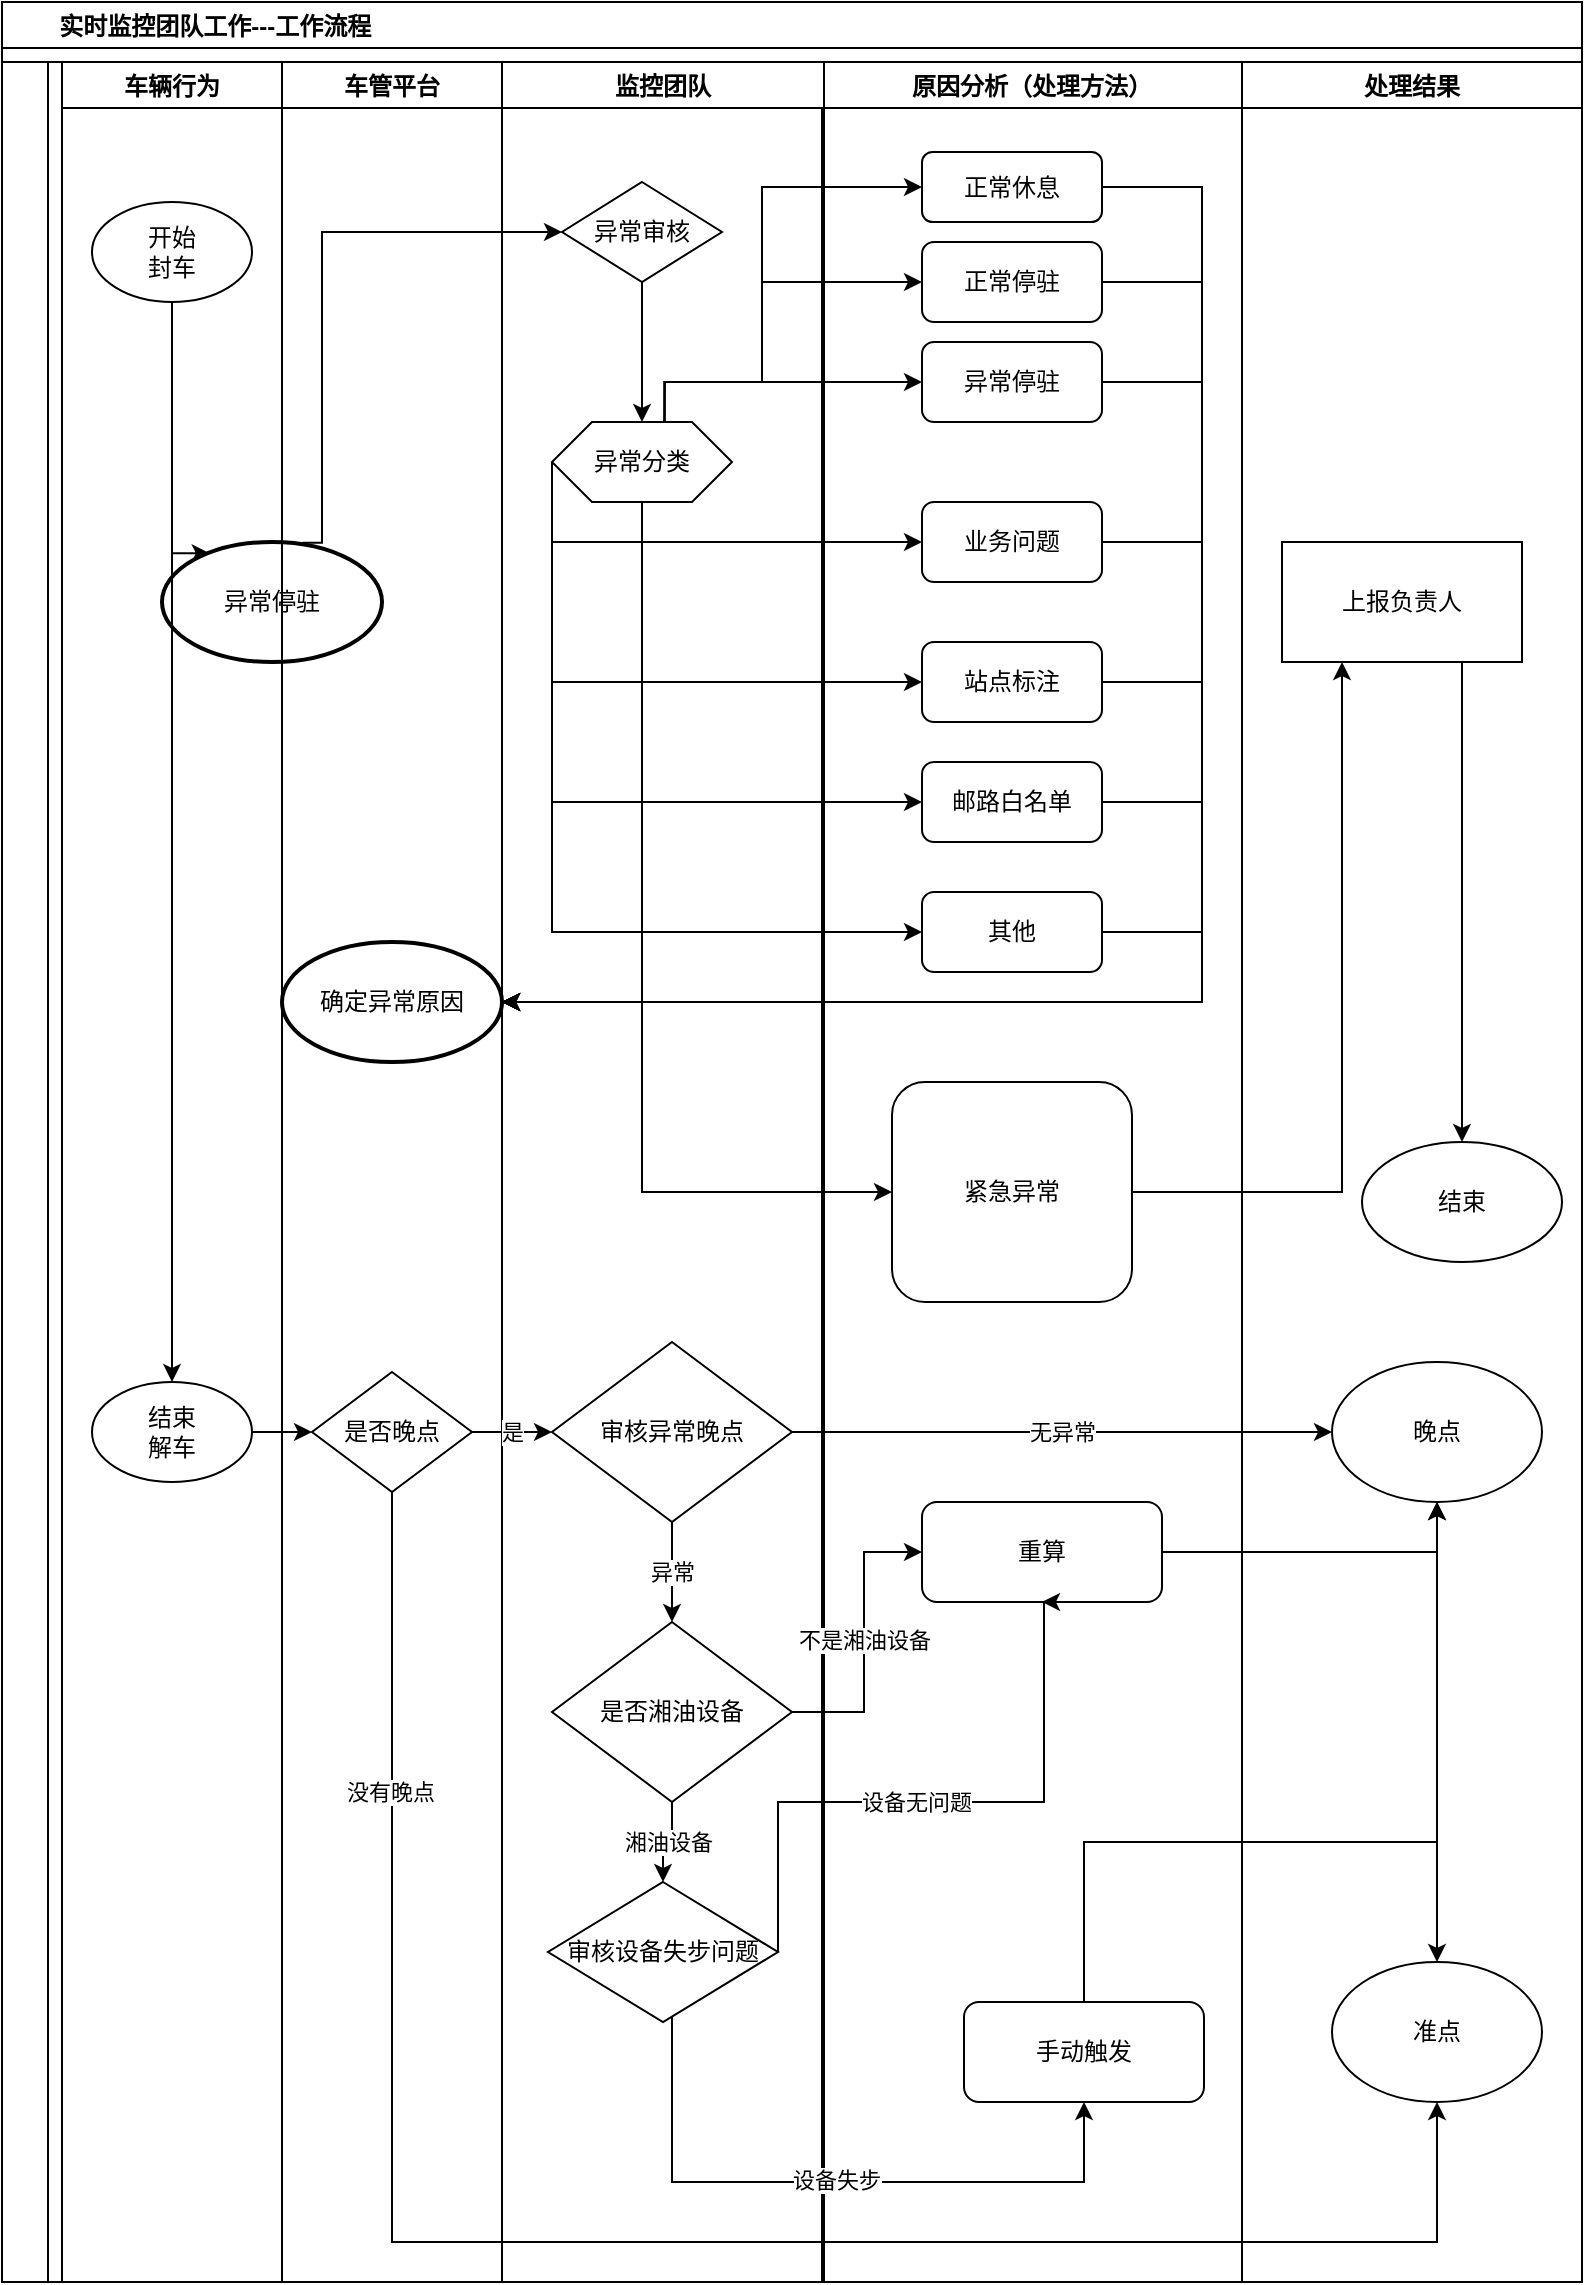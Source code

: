 <mxfile version="14.7.6" type="github">
  <diagram id="C5RBs43oDa-KdzZeNtuy" name="Page-1">
    <mxGraphModel dx="1331" dy="825" grid="1" gridSize="10" guides="1" tooltips="1" connect="1" arrows="1" fold="1" page="1" pageScale="1" pageWidth="827" pageHeight="1169" math="0" shadow="0">
      <root>
        <mxCell id="WIyWlLk6GJQsqaUBKTNV-0" />
        <mxCell id="WIyWlLk6GJQsqaUBKTNV-1" parent="WIyWlLk6GJQsqaUBKTNV-0" />
        <mxCell id="Ie-IbSEFdLj7QfXEva1Y-26" value="        实时监控团队工作---工作流程" style="swimlane;align=left;" parent="WIyWlLk6GJQsqaUBKTNV-1" vertex="1">
          <mxGeometry x="19" y="10" width="790" height="1140" as="geometry">
            <mxRectangle x="150" y="120" width="220" height="23" as="alternateBounds" />
          </mxGeometry>
        </mxCell>
        <mxCell id="Ie-IbSEFdLj7QfXEva1Y-24" value="" style="swimlane;horizontal=0;align=center;" parent="Ie-IbSEFdLj7QfXEva1Y-26" vertex="1">
          <mxGeometry y="30" width="790" height="1110" as="geometry">
            <mxRectangle y="30" width="50" height="40" as="alternateBounds" />
          </mxGeometry>
        </mxCell>
        <mxCell id="Ie-IbSEFdLj7QfXEva1Y-27" value="车管平台" style="swimlane;align=center;" parent="Ie-IbSEFdLj7QfXEva1Y-24" vertex="1">
          <mxGeometry x="140" width="110" height="1110" as="geometry">
            <mxRectangle x="140" width="80" height="23" as="alternateBounds" />
          </mxGeometry>
        </mxCell>
        <mxCell id="iGTC9QSFZF_P_z82Csxe-10" value="确定异常原因" style="strokeWidth=2;html=1;shape=mxgraph.flowchart.start_1;whiteSpace=wrap;align=center;" vertex="1" parent="Ie-IbSEFdLj7QfXEva1Y-27">
          <mxGeometry y="440" width="110" height="60" as="geometry" />
        </mxCell>
        <mxCell id="Ie-IbSEFdLj7QfXEva1Y-31" value="异常停驻" style="strokeWidth=2;html=1;shape=mxgraph.flowchart.start_1;whiteSpace=wrap;align=center;" parent="Ie-IbSEFdLj7QfXEva1Y-27" vertex="1">
          <mxGeometry x="-60" y="240" width="110" height="60" as="geometry" />
        </mxCell>
        <mxCell id="iGTC9QSFZF_P_z82Csxe-152" value="是否晚点" style="rhombus;whiteSpace=wrap;html=1;sketch=0;fillColor=none;" vertex="1" parent="Ie-IbSEFdLj7QfXEva1Y-27">
          <mxGeometry x="15" y="655" width="80" height="60" as="geometry" />
        </mxCell>
        <mxCell id="Ie-IbSEFdLj7QfXEva1Y-28" value="原因分析（处理方法）" style="swimlane;align=center;" parent="Ie-IbSEFdLj7QfXEva1Y-24" vertex="1">
          <mxGeometry x="410" width="210" height="1110" as="geometry">
            <mxRectangle x="410" width="80" height="23" as="alternateBounds" />
          </mxGeometry>
        </mxCell>
        <mxCell id="Mf_jcri2lqG_OXVDrL9m-1" value="正常休息" style="rounded=1;whiteSpace=wrap;html=1;" parent="Ie-IbSEFdLj7QfXEva1Y-28" vertex="1">
          <mxGeometry x="50" y="45" width="90" height="35" as="geometry" />
        </mxCell>
        <mxCell id="Mf_jcri2lqG_OXVDrL9m-4" value="正常停驻" style="rounded=1;whiteSpace=wrap;html=1;" parent="Ie-IbSEFdLj7QfXEva1Y-28" vertex="1">
          <mxGeometry x="50" y="90" width="90" height="40" as="geometry" />
        </mxCell>
        <mxCell id="iGTC9QSFZF_P_z82Csxe-1" value="其他" style="rounded=1;whiteSpace=wrap;html=1;" vertex="1" parent="Ie-IbSEFdLj7QfXEva1Y-28">
          <mxGeometry x="50" y="415" width="90" height="40" as="geometry" />
        </mxCell>
        <mxCell id="iGTC9QSFZF_P_z82Csxe-2" value="站点标注" style="rounded=1;whiteSpace=wrap;html=1;" vertex="1" parent="Ie-IbSEFdLj7QfXEva1Y-28">
          <mxGeometry x="50" y="290" width="90" height="40" as="geometry" />
        </mxCell>
        <mxCell id="iGTC9QSFZF_P_z82Csxe-3" value="业务问题" style="rounded=1;whiteSpace=wrap;html=1;" vertex="1" parent="Ie-IbSEFdLj7QfXEva1Y-28">
          <mxGeometry x="50" y="220" width="90" height="40" as="geometry" />
        </mxCell>
        <mxCell id="iGTC9QSFZF_P_z82Csxe-4" value="邮路白名单" style="rounded=1;whiteSpace=wrap;html=1;" vertex="1" parent="Ie-IbSEFdLj7QfXEva1Y-28">
          <mxGeometry x="50" y="350" width="90" height="40" as="geometry" />
        </mxCell>
        <mxCell id="iGTC9QSFZF_P_z82Csxe-27" value="紧急异常" style="rounded=1;whiteSpace=wrap;html=1;" vertex="1" parent="Ie-IbSEFdLj7QfXEva1Y-28">
          <mxGeometry x="35" y="510" width="120" height="110" as="geometry" />
        </mxCell>
        <mxCell id="iGTC9QSFZF_P_z82Csxe-0" value="异常停驻" style="rounded=1;whiteSpace=wrap;html=1;" vertex="1" parent="Ie-IbSEFdLj7QfXEva1Y-28">
          <mxGeometry x="50" y="140" width="90" height="40" as="geometry" />
        </mxCell>
        <mxCell id="iGTC9QSFZF_P_z82Csxe-174" value="重算" style="rounded=1;whiteSpace=wrap;html=1;" vertex="1" parent="Ie-IbSEFdLj7QfXEva1Y-28">
          <mxGeometry x="50" y="720" width="120" height="50" as="geometry" />
        </mxCell>
        <mxCell id="iGTC9QSFZF_P_z82Csxe-179" value="手动触发" style="rounded=1;whiteSpace=wrap;html=1;" vertex="1" parent="Ie-IbSEFdLj7QfXEva1Y-28">
          <mxGeometry x="71" y="970" width="120" height="50" as="geometry" />
        </mxCell>
        <mxCell id="Ie-IbSEFdLj7QfXEva1Y-29" value="处理结果" style="swimlane;align=center;" parent="Ie-IbSEFdLj7QfXEva1Y-24" vertex="1">
          <mxGeometry x="620" width="170" height="1110" as="geometry">
            <mxRectangle x="346" width="70" height="23" as="alternateBounds" />
          </mxGeometry>
        </mxCell>
        <mxCell id="iGTC9QSFZF_P_z82Csxe-42" value="上报负责人" style="rounded=0;whiteSpace=wrap;html=1;" vertex="1" parent="Ie-IbSEFdLj7QfXEva1Y-29">
          <mxGeometry x="20" y="240" width="120" height="60" as="geometry" />
        </mxCell>
        <mxCell id="iGTC9QSFZF_P_z82Csxe-45" value="结束" style="ellipse;whiteSpace=wrap;html=1;" vertex="1" parent="Ie-IbSEFdLj7QfXEva1Y-29">
          <mxGeometry x="60" y="540" width="100" height="60" as="geometry" />
        </mxCell>
        <mxCell id="iGTC9QSFZF_P_z82Csxe-44" style="edgeStyle=orthogonalEdgeStyle;rounded=0;orthogonalLoop=1;jettySize=auto;html=1;exitX=0.75;exitY=1;exitDx=0;exitDy=0;entryX=0.5;entryY=0;entryDx=0;entryDy=0;" edge="1" parent="Ie-IbSEFdLj7QfXEva1Y-29" source="iGTC9QSFZF_P_z82Csxe-42" target="iGTC9QSFZF_P_z82Csxe-45">
          <mxGeometry relative="1" as="geometry">
            <mxPoint x="110" y="530" as="targetPoint" />
            <Array as="points" />
          </mxGeometry>
        </mxCell>
        <mxCell id="iGTC9QSFZF_P_z82Csxe-163" value="晚点" style="ellipse;whiteSpace=wrap;html=1;sketch=0;fillColor=none;" vertex="1" parent="Ie-IbSEFdLj7QfXEva1Y-29">
          <mxGeometry x="45" y="650" width="105" height="70" as="geometry" />
        </mxCell>
        <mxCell id="iGTC9QSFZF_P_z82Csxe-191" value="准点" style="ellipse;whiteSpace=wrap;html=1;sketch=0;fillColor=none;" vertex="1" parent="Ie-IbSEFdLj7QfXEva1Y-29">
          <mxGeometry x="45" y="950" width="105" height="70" as="geometry" />
        </mxCell>
        <mxCell id="Ie-IbSEFdLj7QfXEva1Y-30" value="监控团队" style="swimlane;align=center;" parent="Ie-IbSEFdLj7QfXEva1Y-24" vertex="1">
          <mxGeometry x="250" width="161" height="1110" as="geometry">
            <mxRectangle x="250" width="80" height="23" as="alternateBounds" />
          </mxGeometry>
        </mxCell>
        <mxCell id="Ie-IbSEFdLj7QfXEva1Y-38" value="异常审核" style="rhombus;whiteSpace=wrap;html=1;align=center;" parent="Ie-IbSEFdLj7QfXEva1Y-30" vertex="1">
          <mxGeometry x="30" y="60" width="80" height="50" as="geometry" />
        </mxCell>
        <mxCell id="Ie-IbSEFdLj7QfXEva1Y-39" value="异常分类" style="shape=hexagon;perimeter=hexagonPerimeter2;whiteSpace=wrap;html=1;fixedSize=1;" parent="Ie-IbSEFdLj7QfXEva1Y-30" vertex="1">
          <mxGeometry x="25" y="180" width="90" height="40" as="geometry" />
        </mxCell>
        <mxCell id="Ie-IbSEFdLj7QfXEva1Y-40" value="" style="edgeStyle=orthogonalEdgeStyle;rounded=0;orthogonalLoop=1;jettySize=auto;html=1;" parent="Ie-IbSEFdLj7QfXEva1Y-30" source="Ie-IbSEFdLj7QfXEva1Y-38" target="Ie-IbSEFdLj7QfXEva1Y-39" edge="1">
          <mxGeometry relative="1" as="geometry" />
        </mxCell>
        <mxCell id="iGTC9QSFZF_P_z82Csxe-190" value="异常" style="edgeStyle=orthogonalEdgeStyle;rounded=0;orthogonalLoop=1;jettySize=auto;html=1;exitX=0.5;exitY=1;exitDx=0;exitDy=0;entryX=0.5;entryY=0;entryDx=0;entryDy=0;" edge="1" parent="Ie-IbSEFdLj7QfXEva1Y-30" source="iGTC9QSFZF_P_z82Csxe-161" target="iGTC9QSFZF_P_z82Csxe-170">
          <mxGeometry relative="1" as="geometry" />
        </mxCell>
        <mxCell id="iGTC9QSFZF_P_z82Csxe-161" value="审核异常晚点" style="rhombus;whiteSpace=wrap;html=1;sketch=0;fillColor=none;" vertex="1" parent="Ie-IbSEFdLj7QfXEva1Y-30">
          <mxGeometry x="25" y="640" width="120" height="90" as="geometry" />
        </mxCell>
        <mxCell id="iGTC9QSFZF_P_z82Csxe-173" value="湘油设备" style="edgeStyle=orthogonalEdgeStyle;rounded=0;orthogonalLoop=1;jettySize=auto;html=1;entryX=0.5;entryY=0;entryDx=0;entryDy=0;" edge="1" parent="Ie-IbSEFdLj7QfXEva1Y-30" source="iGTC9QSFZF_P_z82Csxe-170" target="iGTC9QSFZF_P_z82Csxe-172">
          <mxGeometry relative="1" as="geometry" />
        </mxCell>
        <mxCell id="iGTC9QSFZF_P_z82Csxe-170" value="是否湘油设备" style="rhombus;whiteSpace=wrap;html=1;sketch=0;fillColor=none;" vertex="1" parent="Ie-IbSEFdLj7QfXEva1Y-30">
          <mxGeometry x="25" y="780" width="120" height="90" as="geometry" />
        </mxCell>
        <mxCell id="iGTC9QSFZF_P_z82Csxe-172" value="审核设备失步问题" style="rhombus;whiteSpace=wrap;html=1;sketch=0;fillColor=none;" vertex="1" parent="Ie-IbSEFdLj7QfXEva1Y-30">
          <mxGeometry x="23" y="910" width="115" height="70" as="geometry" />
        </mxCell>
        <mxCell id="Ie-IbSEFdLj7QfXEva1Y-37" style="edgeStyle=orthogonalEdgeStyle;rounded=0;orthogonalLoop=1;jettySize=auto;html=1;exitX=0.638;exitY=0.007;exitDx=0;exitDy=0;exitPerimeter=0;" parent="Ie-IbSEFdLj7QfXEva1Y-24" source="Ie-IbSEFdLj7QfXEva1Y-31" target="Ie-IbSEFdLj7QfXEva1Y-38" edge="1">
          <mxGeometry relative="1" as="geometry">
            <mxPoint x="350" y="70" as="targetPoint" />
            <Array as="points">
              <mxPoint x="160" y="240" />
              <mxPoint x="160" y="85" />
            </Array>
          </mxGeometry>
        </mxCell>
        <mxCell id="iGTC9QSFZF_P_z82Csxe-9" style="edgeStyle=orthogonalEdgeStyle;rounded=0;orthogonalLoop=1;jettySize=auto;html=1;exitX=0;exitY=0.5;exitDx=0;exitDy=0;entryX=0;entryY=0.5;entryDx=0;entryDy=0;" edge="1" parent="Ie-IbSEFdLj7QfXEva1Y-24" source="Ie-IbSEFdLj7QfXEva1Y-39" target="iGTC9QSFZF_P_z82Csxe-1">
          <mxGeometry relative="1" as="geometry">
            <Array as="points">
              <mxPoint x="275" y="435" />
            </Array>
          </mxGeometry>
        </mxCell>
        <mxCell id="iGTC9QSFZF_P_z82Csxe-11" style="edgeStyle=orthogonalEdgeStyle;rounded=0;orthogonalLoop=1;jettySize=auto;html=1;exitX=1;exitY=0.5;exitDx=0;exitDy=0;entryX=1;entryY=0.5;entryDx=0;entryDy=0;entryPerimeter=0;" edge="1" parent="Ie-IbSEFdLj7QfXEva1Y-24" source="iGTC9QSFZF_P_z82Csxe-1" target="iGTC9QSFZF_P_z82Csxe-10">
          <mxGeometry relative="1" as="geometry">
            <mxPoint x="210" y="530" as="targetPoint" />
            <Array as="points">
              <mxPoint x="600" y="435" />
              <mxPoint x="600" y="470" />
            </Array>
          </mxGeometry>
        </mxCell>
        <mxCell id="iGTC9QSFZF_P_z82Csxe-13" style="edgeStyle=orthogonalEdgeStyle;rounded=0;orthogonalLoop=1;jettySize=auto;html=1;exitX=1;exitY=0.5;exitDx=0;exitDy=0;entryX=1;entryY=0.5;entryDx=0;entryDy=0;entryPerimeter=0;" edge="1" parent="Ie-IbSEFdLj7QfXEva1Y-24" source="iGTC9QSFZF_P_z82Csxe-2" target="iGTC9QSFZF_P_z82Csxe-10">
          <mxGeometry relative="1" as="geometry">
            <Array as="points">
              <mxPoint x="600" y="310" />
              <mxPoint x="600" y="470" />
            </Array>
          </mxGeometry>
        </mxCell>
        <mxCell id="iGTC9QSFZF_P_z82Csxe-14" style="edgeStyle=orthogonalEdgeStyle;rounded=0;orthogonalLoop=1;jettySize=auto;html=1;exitX=1;exitY=0.5;exitDx=0;exitDy=0;entryX=1;entryY=0.5;entryDx=0;entryDy=0;entryPerimeter=0;" edge="1" parent="Ie-IbSEFdLj7QfXEva1Y-24" source="iGTC9QSFZF_P_z82Csxe-4" target="iGTC9QSFZF_P_z82Csxe-10">
          <mxGeometry relative="1" as="geometry">
            <Array as="points">
              <mxPoint x="600" y="370" />
              <mxPoint x="600" y="470" />
            </Array>
          </mxGeometry>
        </mxCell>
        <mxCell id="iGTC9QSFZF_P_z82Csxe-15" style="edgeStyle=orthogonalEdgeStyle;rounded=0;orthogonalLoop=1;jettySize=auto;html=1;exitX=1;exitY=0.5;exitDx=0;exitDy=0;entryX=1;entryY=0.5;entryDx=0;entryDy=0;entryPerimeter=0;" edge="1" parent="Ie-IbSEFdLj7QfXEva1Y-24" source="iGTC9QSFZF_P_z82Csxe-3" target="iGTC9QSFZF_P_z82Csxe-10">
          <mxGeometry relative="1" as="geometry">
            <Array as="points">
              <mxPoint x="600" y="240" />
              <mxPoint x="600" y="470" />
            </Array>
          </mxGeometry>
        </mxCell>
        <mxCell id="iGTC9QSFZF_P_z82Csxe-18" style="edgeStyle=orthogonalEdgeStyle;rounded=0;orthogonalLoop=1;jettySize=auto;html=1;exitX=1;exitY=0.5;exitDx=0;exitDy=0;entryX=1;entryY=0.5;entryDx=0;entryDy=0;entryPerimeter=0;" edge="1" parent="Ie-IbSEFdLj7QfXEva1Y-24" source="Mf_jcri2lqG_OXVDrL9m-1" target="iGTC9QSFZF_P_z82Csxe-10">
          <mxGeometry relative="1" as="geometry">
            <Array as="points">
              <mxPoint x="600" y="63" />
              <mxPoint x="600" y="470" />
            </Array>
          </mxGeometry>
        </mxCell>
        <mxCell id="iGTC9QSFZF_P_z82Csxe-20" style="edgeStyle=orthogonalEdgeStyle;rounded=0;orthogonalLoop=1;jettySize=auto;html=1;exitX=1;exitY=0.5;exitDx=0;exitDy=0;entryX=1;entryY=0.5;entryDx=0;entryDy=0;entryPerimeter=0;" edge="1" parent="Ie-IbSEFdLj7QfXEva1Y-24" source="Mf_jcri2lqG_OXVDrL9m-4" target="iGTC9QSFZF_P_z82Csxe-10">
          <mxGeometry relative="1" as="geometry">
            <Array as="points">
              <mxPoint x="600" y="110" />
              <mxPoint x="600" y="470" />
            </Array>
          </mxGeometry>
        </mxCell>
        <mxCell id="iGTC9QSFZF_P_z82Csxe-21" style="edgeStyle=orthogonalEdgeStyle;rounded=0;orthogonalLoop=1;jettySize=auto;html=1;exitX=0.625;exitY=0;exitDx=0;exitDy=0;entryX=0;entryY=0.5;entryDx=0;entryDy=0;" edge="1" parent="Ie-IbSEFdLj7QfXEva1Y-24" source="Ie-IbSEFdLj7QfXEva1Y-39" target="Mf_jcri2lqG_OXVDrL9m-1">
          <mxGeometry relative="1" as="geometry">
            <Array as="points">
              <mxPoint x="331" y="160" />
              <mxPoint x="380" y="160" />
              <mxPoint x="380" y="63" />
            </Array>
          </mxGeometry>
        </mxCell>
        <mxCell id="iGTC9QSFZF_P_z82Csxe-23" style="edgeStyle=orthogonalEdgeStyle;rounded=0;orthogonalLoop=1;jettySize=auto;html=1;exitX=0.625;exitY=0;exitDx=0;exitDy=0;entryX=0;entryY=0.5;entryDx=0;entryDy=0;" edge="1" parent="Ie-IbSEFdLj7QfXEva1Y-24" source="Ie-IbSEFdLj7QfXEva1Y-39" target="Mf_jcri2lqG_OXVDrL9m-4">
          <mxGeometry relative="1" as="geometry">
            <Array as="points">
              <mxPoint x="331" y="160" />
              <mxPoint x="380" y="160" />
              <mxPoint x="380" y="110" />
            </Array>
          </mxGeometry>
        </mxCell>
        <mxCell id="iGTC9QSFZF_P_z82Csxe-28" style="edgeStyle=orthogonalEdgeStyle;rounded=0;orthogonalLoop=1;jettySize=auto;html=1;exitX=0.5;exitY=1;exitDx=0;exitDy=0;entryX=0;entryY=0.5;entryDx=0;entryDy=0;" edge="1" parent="Ie-IbSEFdLj7QfXEva1Y-24" source="Ie-IbSEFdLj7QfXEva1Y-39" target="iGTC9QSFZF_P_z82Csxe-27">
          <mxGeometry relative="1" as="geometry" />
        </mxCell>
        <mxCell id="iGTC9QSFZF_P_z82Csxe-29" style="edgeStyle=orthogonalEdgeStyle;rounded=0;orthogonalLoop=1;jettySize=auto;html=1;exitX=0;exitY=0.5;exitDx=0;exitDy=0;entryX=0;entryY=0.5;entryDx=0;entryDy=0;" edge="1" parent="Ie-IbSEFdLj7QfXEva1Y-24" source="Ie-IbSEFdLj7QfXEva1Y-39" target="iGTC9QSFZF_P_z82Csxe-2">
          <mxGeometry relative="1" as="geometry">
            <Array as="points">
              <mxPoint x="275" y="310" />
            </Array>
          </mxGeometry>
        </mxCell>
        <mxCell id="iGTC9QSFZF_P_z82Csxe-30" style="edgeStyle=orthogonalEdgeStyle;rounded=0;orthogonalLoop=1;jettySize=auto;html=1;exitX=0;exitY=0.5;exitDx=0;exitDy=0;entryX=0;entryY=0.5;entryDx=0;entryDy=0;" edge="1" parent="Ie-IbSEFdLj7QfXEva1Y-24" source="Ie-IbSEFdLj7QfXEva1Y-39" target="iGTC9QSFZF_P_z82Csxe-4">
          <mxGeometry relative="1" as="geometry">
            <Array as="points">
              <mxPoint x="275" y="370" />
            </Array>
          </mxGeometry>
        </mxCell>
        <mxCell id="iGTC9QSFZF_P_z82Csxe-31" style="edgeStyle=orthogonalEdgeStyle;rounded=0;orthogonalLoop=1;jettySize=auto;html=1;exitX=0;exitY=0.5;exitDx=0;exitDy=0;entryX=0;entryY=0.5;entryDx=0;entryDy=0;" edge="1" parent="Ie-IbSEFdLj7QfXEva1Y-24" source="Ie-IbSEFdLj7QfXEva1Y-39" target="iGTC9QSFZF_P_z82Csxe-3">
          <mxGeometry relative="1" as="geometry">
            <Array as="points">
              <mxPoint x="275" y="240" />
            </Array>
          </mxGeometry>
        </mxCell>
        <mxCell id="iGTC9QSFZF_P_z82Csxe-43" style="edgeStyle=orthogonalEdgeStyle;rounded=0;orthogonalLoop=1;jettySize=auto;html=1;exitX=1;exitY=0.5;exitDx=0;exitDy=0;entryX=0.25;entryY=1;entryDx=0;entryDy=0;" edge="1" parent="Ie-IbSEFdLj7QfXEva1Y-24" source="iGTC9QSFZF_P_z82Csxe-27" target="iGTC9QSFZF_P_z82Csxe-42">
          <mxGeometry relative="1" as="geometry">
            <mxPoint x="660" y="310" as="targetPoint" />
          </mxGeometry>
        </mxCell>
        <mxCell id="iGTC9QSFZF_P_z82Csxe-32" value="车辆行为" style="swimlane;align=center;" vertex="1" parent="Ie-IbSEFdLj7QfXEva1Y-24">
          <mxGeometry x="30" width="110" height="1110" as="geometry">
            <mxRectangle x="140" width="80" height="23" as="alternateBounds" />
          </mxGeometry>
        </mxCell>
        <mxCell id="iGTC9QSFZF_P_z82Csxe-151" style="edgeStyle=orthogonalEdgeStyle;rounded=0;orthogonalLoop=1;jettySize=auto;html=1;exitX=0.5;exitY=1;exitDx=0;exitDy=0;entryX=0.5;entryY=0;entryDx=0;entryDy=0;" edge="1" parent="iGTC9QSFZF_P_z82Csxe-32" source="iGTC9QSFZF_P_z82Csxe-148" target="iGTC9QSFZF_P_z82Csxe-150">
          <mxGeometry relative="1" as="geometry" />
        </mxCell>
        <mxCell id="iGTC9QSFZF_P_z82Csxe-148" value="开始&lt;br&gt;封车" style="ellipse;whiteSpace=wrap;html=1;sketch=0;fillColor=none;" vertex="1" parent="iGTC9QSFZF_P_z82Csxe-32">
          <mxGeometry x="15" y="70" width="80" height="50" as="geometry" />
        </mxCell>
        <mxCell id="iGTC9QSFZF_P_z82Csxe-150" value="结束&lt;br&gt;解车" style="ellipse;whiteSpace=wrap;html=1;sketch=0;fillColor=none;" vertex="1" parent="iGTC9QSFZF_P_z82Csxe-32">
          <mxGeometry x="15" y="660" width="80" height="50" as="geometry" />
        </mxCell>
        <mxCell id="iGTC9QSFZF_P_z82Csxe-24" style="edgeStyle=orthogonalEdgeStyle;rounded=0;orthogonalLoop=1;jettySize=auto;html=1;exitX=0.625;exitY=0;exitDx=0;exitDy=0;entryX=0;entryY=0.5;entryDx=0;entryDy=0;" edge="1" parent="Ie-IbSEFdLj7QfXEva1Y-24" source="Ie-IbSEFdLj7QfXEva1Y-39" target="iGTC9QSFZF_P_z82Csxe-0">
          <mxGeometry relative="1" as="geometry" />
        </mxCell>
        <mxCell id="iGTC9QSFZF_P_z82Csxe-35" style="edgeStyle=orthogonalEdgeStyle;rounded=0;orthogonalLoop=1;jettySize=auto;html=1;exitX=1;exitY=0.5;exitDx=0;exitDy=0;entryX=1;entryY=0.5;entryDx=0;entryDy=0;entryPerimeter=0;" edge="1" parent="Ie-IbSEFdLj7QfXEva1Y-24" source="iGTC9QSFZF_P_z82Csxe-0" target="iGTC9QSFZF_P_z82Csxe-10">
          <mxGeometry relative="1" as="geometry">
            <Array as="points">
              <mxPoint x="600" y="160" />
              <mxPoint x="600" y="470" />
            </Array>
          </mxGeometry>
        </mxCell>
        <mxCell id="iGTC9QSFZF_P_z82Csxe-149" style="edgeStyle=orthogonalEdgeStyle;rounded=0;orthogonalLoop=1;jettySize=auto;html=1;entryX=0.217;entryY=0.093;entryDx=0;entryDy=0;entryPerimeter=0;" edge="1" parent="Ie-IbSEFdLj7QfXEva1Y-24" source="iGTC9QSFZF_P_z82Csxe-148" target="Ie-IbSEFdLj7QfXEva1Y-31">
          <mxGeometry relative="1" as="geometry">
            <Array as="points">
              <mxPoint x="85" y="246" />
            </Array>
          </mxGeometry>
        </mxCell>
        <mxCell id="iGTC9QSFZF_P_z82Csxe-153" style="edgeStyle=orthogonalEdgeStyle;rounded=0;orthogonalLoop=1;jettySize=auto;html=1;exitX=1;exitY=0.5;exitDx=0;exitDy=0;" edge="1" parent="Ie-IbSEFdLj7QfXEva1Y-24" source="iGTC9QSFZF_P_z82Csxe-150" target="iGTC9QSFZF_P_z82Csxe-152">
          <mxGeometry relative="1" as="geometry" />
        </mxCell>
        <mxCell id="iGTC9QSFZF_P_z82Csxe-160" value="是" style="edgeStyle=orthogonalEdgeStyle;rounded=0;orthogonalLoop=1;jettySize=auto;html=1;exitX=1;exitY=0.5;exitDx=0;exitDy=0;entryX=0;entryY=0.5;entryDx=0;entryDy=0;" edge="1" parent="Ie-IbSEFdLj7QfXEva1Y-24" source="iGTC9QSFZF_P_z82Csxe-152" target="iGTC9QSFZF_P_z82Csxe-161">
          <mxGeometry relative="1" as="geometry">
            <mxPoint x="280" y="725" as="targetPoint" />
          </mxGeometry>
        </mxCell>
        <mxCell id="iGTC9QSFZF_P_z82Csxe-181" style="edgeStyle=orthogonalEdgeStyle;rounded=0;orthogonalLoop=1;jettySize=auto;html=1;" edge="1" parent="Ie-IbSEFdLj7QfXEva1Y-24" source="iGTC9QSFZF_P_z82Csxe-172" target="iGTC9QSFZF_P_z82Csxe-179">
          <mxGeometry relative="1" as="geometry">
            <Array as="points">
              <mxPoint x="335" y="1060" />
              <mxPoint x="541" y="1060" />
            </Array>
          </mxGeometry>
        </mxCell>
        <mxCell id="iGTC9QSFZF_P_z82Csxe-182" value="设备失步" style="edgeLabel;html=1;align=center;verticalAlign=middle;resizable=0;points=[];" vertex="1" connectable="0" parent="iGTC9QSFZF_P_z82Csxe-181">
          <mxGeometry x="-0.177" y="1" relative="1" as="geometry">
            <mxPoint x="29" as="offset" />
          </mxGeometry>
        </mxCell>
        <mxCell id="iGTC9QSFZF_P_z82Csxe-184" value="不是湘油设备" style="edgeStyle=orthogonalEdgeStyle;rounded=0;orthogonalLoop=1;jettySize=auto;html=1;exitX=1;exitY=0.5;exitDx=0;exitDy=0;entryX=0;entryY=0.5;entryDx=0;entryDy=0;" edge="1" parent="Ie-IbSEFdLj7QfXEva1Y-24" source="iGTC9QSFZF_P_z82Csxe-170" target="iGTC9QSFZF_P_z82Csxe-174">
          <mxGeometry relative="1" as="geometry">
            <Array as="points">
              <mxPoint x="431" y="825" />
              <mxPoint x="431" y="745" />
            </Array>
          </mxGeometry>
        </mxCell>
        <mxCell id="iGTC9QSFZF_P_z82Csxe-186" value="设备无问题" style="edgeStyle=orthogonalEdgeStyle;rounded=0;orthogonalLoop=1;jettySize=auto;html=1;exitX=1;exitY=0.5;exitDx=0;exitDy=0;entryX=0.5;entryY=1;entryDx=0;entryDy=0;" edge="1" parent="Ie-IbSEFdLj7QfXEva1Y-24" source="iGTC9QSFZF_P_z82Csxe-172" target="iGTC9QSFZF_P_z82Csxe-174">
          <mxGeometry x="-0.069" relative="1" as="geometry">
            <Array as="points">
              <mxPoint x="388" y="870" />
              <mxPoint x="521" y="870" />
            </Array>
            <mxPoint as="offset" />
          </mxGeometry>
        </mxCell>
        <mxCell id="iGTC9QSFZF_P_z82Csxe-189" value="无异常" style="edgeStyle=orthogonalEdgeStyle;rounded=0;orthogonalLoop=1;jettySize=auto;html=1;exitX=1;exitY=0.5;exitDx=0;exitDy=0;entryX=0;entryY=0.5;entryDx=0;entryDy=0;" edge="1" parent="Ie-IbSEFdLj7QfXEva1Y-24" source="iGTC9QSFZF_P_z82Csxe-161" target="iGTC9QSFZF_P_z82Csxe-163">
          <mxGeometry relative="1" as="geometry" />
        </mxCell>
        <mxCell id="iGTC9QSFZF_P_z82Csxe-192" style="edgeStyle=orthogonalEdgeStyle;rounded=0;orthogonalLoop=1;jettySize=auto;html=1;exitX=0.5;exitY=1;exitDx=0;exitDy=0;entryX=0.5;entryY=1;entryDx=0;entryDy=0;" edge="1" parent="Ie-IbSEFdLj7QfXEva1Y-24" source="iGTC9QSFZF_P_z82Csxe-152" target="iGTC9QSFZF_P_z82Csxe-191">
          <mxGeometry relative="1" as="geometry">
            <Array as="points">
              <mxPoint x="195" y="1090" />
              <mxPoint x="718" y="1090" />
            </Array>
          </mxGeometry>
        </mxCell>
        <mxCell id="iGTC9QSFZF_P_z82Csxe-193" value="没有晚点" style="edgeLabel;html=1;align=center;verticalAlign=middle;resizable=0;points=[];" vertex="1" connectable="0" parent="iGTC9QSFZF_P_z82Csxe-192">
          <mxGeometry x="-0.69" y="-1" relative="1" as="geometry">
            <mxPoint as="offset" />
          </mxGeometry>
        </mxCell>
        <mxCell id="iGTC9QSFZF_P_z82Csxe-196" style="edgeStyle=orthogonalEdgeStyle;rounded=0;orthogonalLoop=1;jettySize=auto;html=1;exitX=0.5;exitY=0;exitDx=0;exitDy=0;entryX=0.5;entryY=0;entryDx=0;entryDy=0;" edge="1" parent="Ie-IbSEFdLj7QfXEva1Y-24" source="iGTC9QSFZF_P_z82Csxe-179" target="iGTC9QSFZF_P_z82Csxe-191">
          <mxGeometry relative="1" as="geometry">
            <Array as="points">
              <mxPoint x="541" y="890" />
              <mxPoint x="718" y="890" />
            </Array>
          </mxGeometry>
        </mxCell>
        <mxCell id="iGTC9QSFZF_P_z82Csxe-197" style="edgeStyle=orthogonalEdgeStyle;rounded=0;orthogonalLoop=1;jettySize=auto;html=1;exitX=0.5;exitY=0;exitDx=0;exitDy=0;entryX=0.5;entryY=1;entryDx=0;entryDy=0;" edge="1" parent="Ie-IbSEFdLj7QfXEva1Y-24" source="iGTC9QSFZF_P_z82Csxe-179" target="iGTC9QSFZF_P_z82Csxe-163">
          <mxGeometry relative="1" as="geometry">
            <Array as="points">
              <mxPoint x="541" y="890" />
              <mxPoint x="718" y="890" />
            </Array>
          </mxGeometry>
        </mxCell>
        <mxCell id="iGTC9QSFZF_P_z82Csxe-198" style="edgeStyle=orthogonalEdgeStyle;rounded=0;orthogonalLoop=1;jettySize=auto;html=1;exitX=1;exitY=0.5;exitDx=0;exitDy=0;entryX=0.5;entryY=1;entryDx=0;entryDy=0;" edge="1" parent="Ie-IbSEFdLj7QfXEva1Y-24" source="iGTC9QSFZF_P_z82Csxe-174" target="iGTC9QSFZF_P_z82Csxe-163">
          <mxGeometry relative="1" as="geometry" />
        </mxCell>
      </root>
    </mxGraphModel>
  </diagram>
</mxfile>
